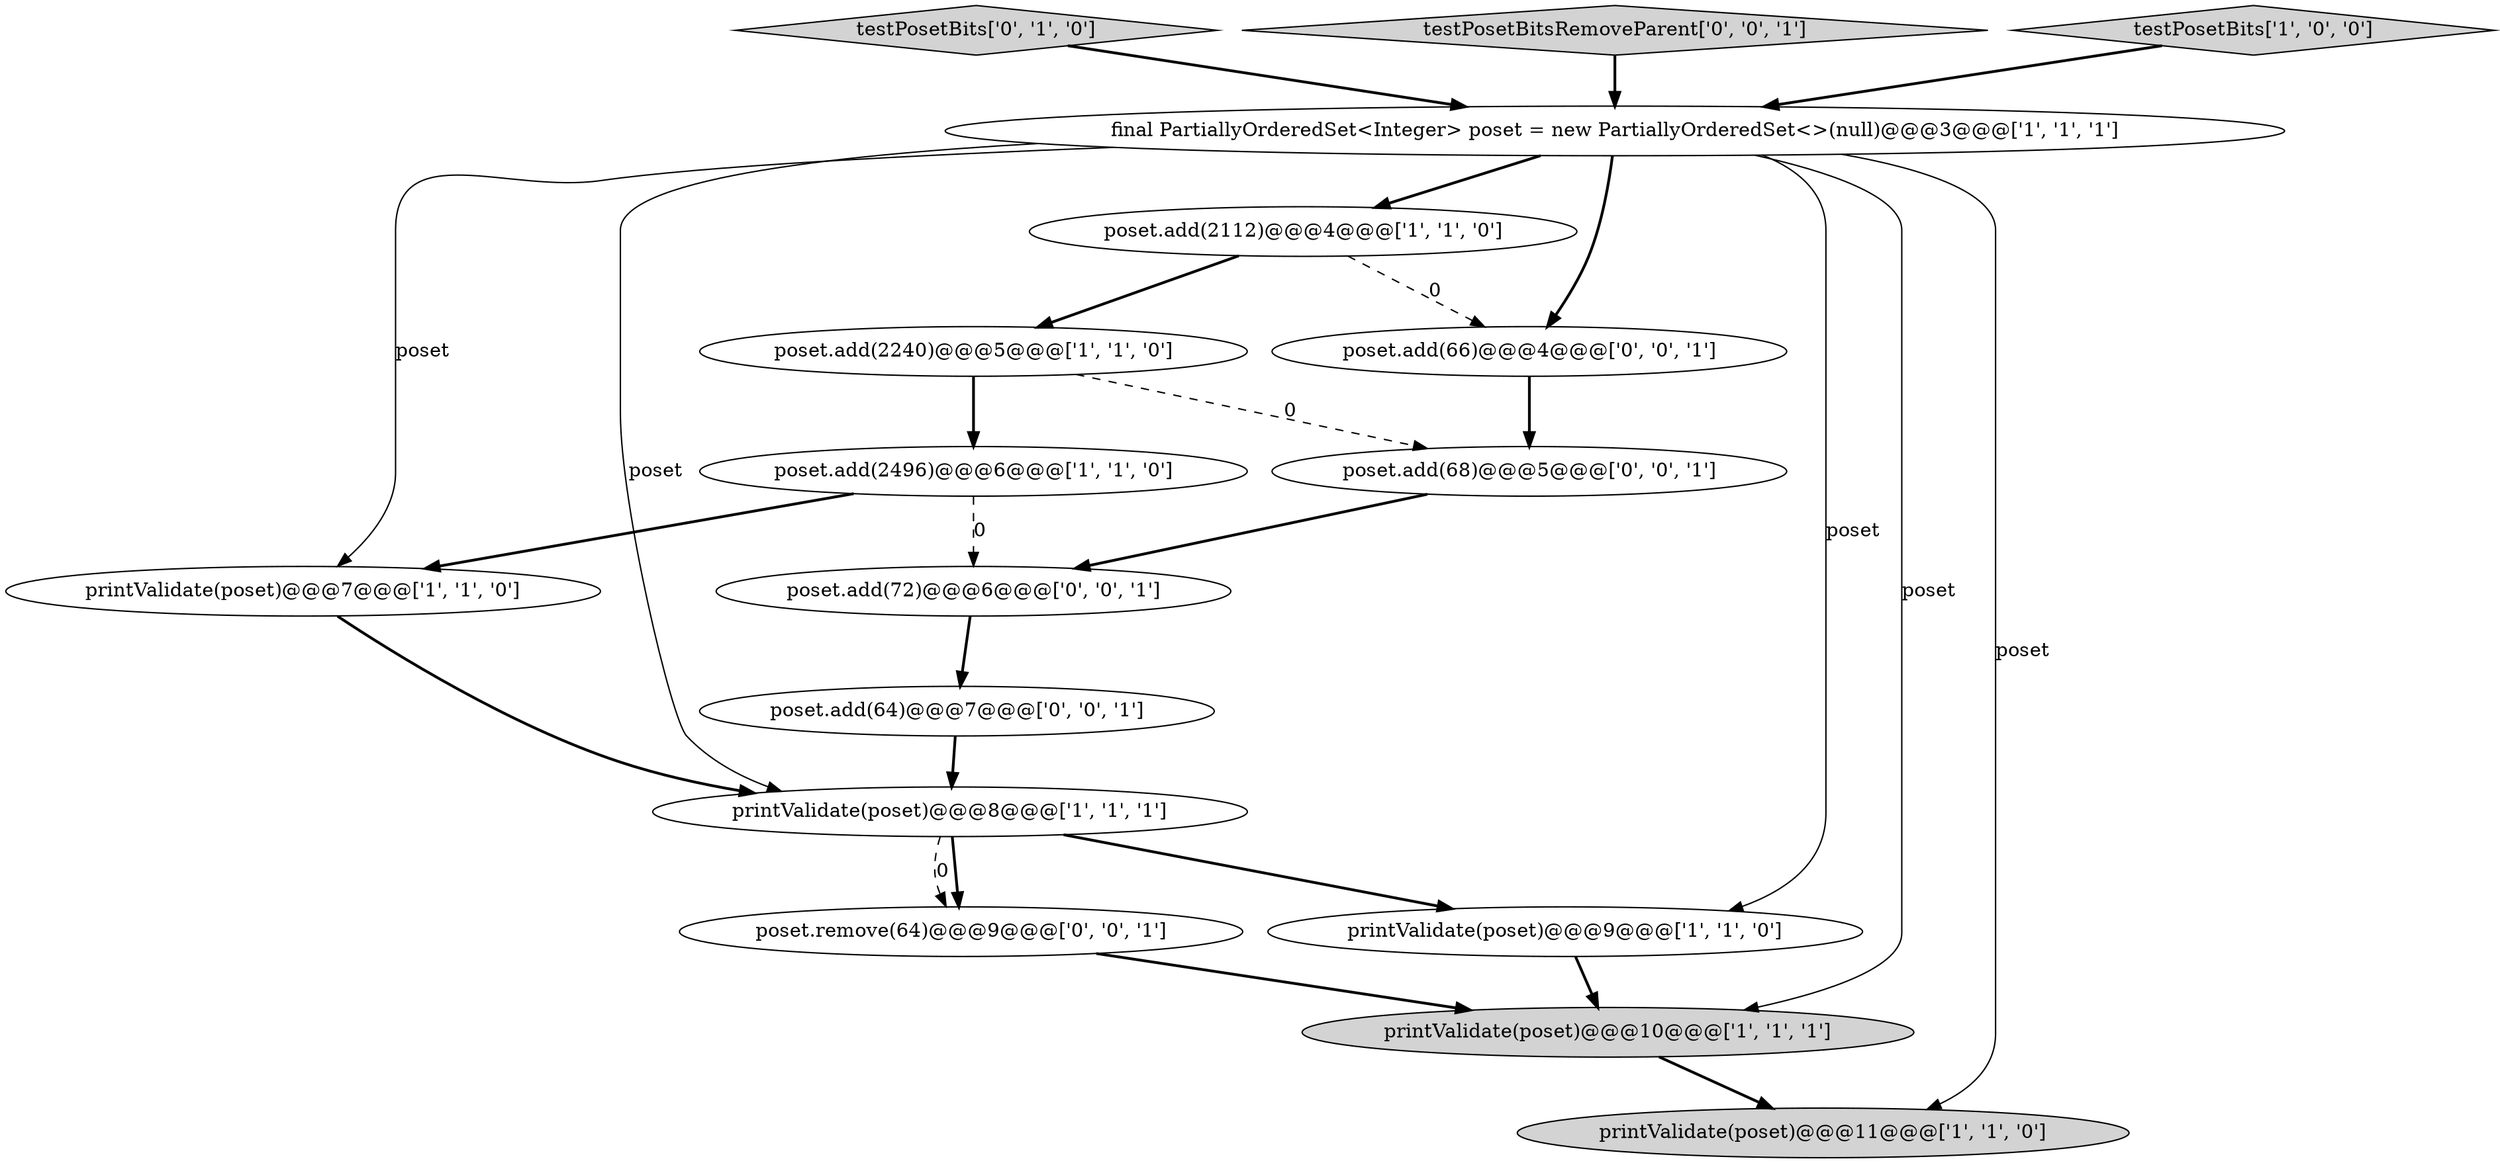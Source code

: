 digraph {
12 [style = filled, label = "poset.add(68)@@@5@@@['0', '0', '1']", fillcolor = white, shape = ellipse image = "AAA0AAABBB3BBB"];
14 [style = filled, label = "poset.remove(64)@@@9@@@['0', '0', '1']", fillcolor = white, shape = ellipse image = "AAA0AAABBB3BBB"];
10 [style = filled, label = "testPosetBits['0', '1', '0']", fillcolor = lightgray, shape = diamond image = "AAA0AAABBB2BBB"];
9 [style = filled, label = "printValidate(poset)@@@10@@@['1', '1', '1']", fillcolor = lightgray, shape = ellipse image = "AAA0AAABBB1BBB"];
16 [style = filled, label = "testPosetBitsRemoveParent['0', '0', '1']", fillcolor = lightgray, shape = diamond image = "AAA0AAABBB3BBB"];
5 [style = filled, label = "poset.add(2112)@@@4@@@['1', '1', '0']", fillcolor = white, shape = ellipse image = "AAA0AAABBB1BBB"];
3 [style = filled, label = "poset.add(2240)@@@5@@@['1', '1', '0']", fillcolor = white, shape = ellipse image = "AAA0AAABBB1BBB"];
0 [style = filled, label = "printValidate(poset)@@@7@@@['1', '1', '0']", fillcolor = white, shape = ellipse image = "AAA0AAABBB1BBB"];
15 [style = filled, label = "poset.add(72)@@@6@@@['0', '0', '1']", fillcolor = white, shape = ellipse image = "AAA0AAABBB3BBB"];
11 [style = filled, label = "poset.add(64)@@@7@@@['0', '0', '1']", fillcolor = white, shape = ellipse image = "AAA0AAABBB3BBB"];
6 [style = filled, label = "testPosetBits['1', '0', '0']", fillcolor = lightgray, shape = diamond image = "AAA0AAABBB1BBB"];
2 [style = filled, label = "printValidate(poset)@@@9@@@['1', '1', '0']", fillcolor = white, shape = ellipse image = "AAA0AAABBB1BBB"];
13 [style = filled, label = "poset.add(66)@@@4@@@['0', '0', '1']", fillcolor = white, shape = ellipse image = "AAA0AAABBB3BBB"];
7 [style = filled, label = "poset.add(2496)@@@6@@@['1', '1', '0']", fillcolor = white, shape = ellipse image = "AAA0AAABBB1BBB"];
8 [style = filled, label = "printValidate(poset)@@@8@@@['1', '1', '1']", fillcolor = white, shape = ellipse image = "AAA0AAABBB1BBB"];
4 [style = filled, label = "final PartiallyOrderedSet<Integer> poset = new PartiallyOrderedSet<>(null)@@@3@@@['1', '1', '1']", fillcolor = white, shape = ellipse image = "AAA0AAABBB1BBB"];
1 [style = filled, label = "printValidate(poset)@@@11@@@['1', '1', '0']", fillcolor = lightgray, shape = ellipse image = "AAA0AAABBB1BBB"];
4->2 [style = solid, label="poset"];
5->3 [style = bold, label=""];
5->13 [style = dashed, label="0"];
4->1 [style = solid, label="poset"];
4->13 [style = bold, label=""];
12->15 [style = bold, label=""];
8->14 [style = bold, label=""];
7->0 [style = bold, label=""];
2->9 [style = bold, label=""];
8->14 [style = dashed, label="0"];
4->9 [style = solid, label="poset"];
6->4 [style = bold, label=""];
4->8 [style = solid, label="poset"];
13->12 [style = bold, label=""];
3->12 [style = dashed, label="0"];
15->11 [style = bold, label=""];
8->2 [style = bold, label=""];
3->7 [style = bold, label=""];
0->8 [style = bold, label=""];
10->4 [style = bold, label=""];
7->15 [style = dashed, label="0"];
11->8 [style = bold, label=""];
14->9 [style = bold, label=""];
4->0 [style = solid, label="poset"];
16->4 [style = bold, label=""];
9->1 [style = bold, label=""];
4->5 [style = bold, label=""];
}
